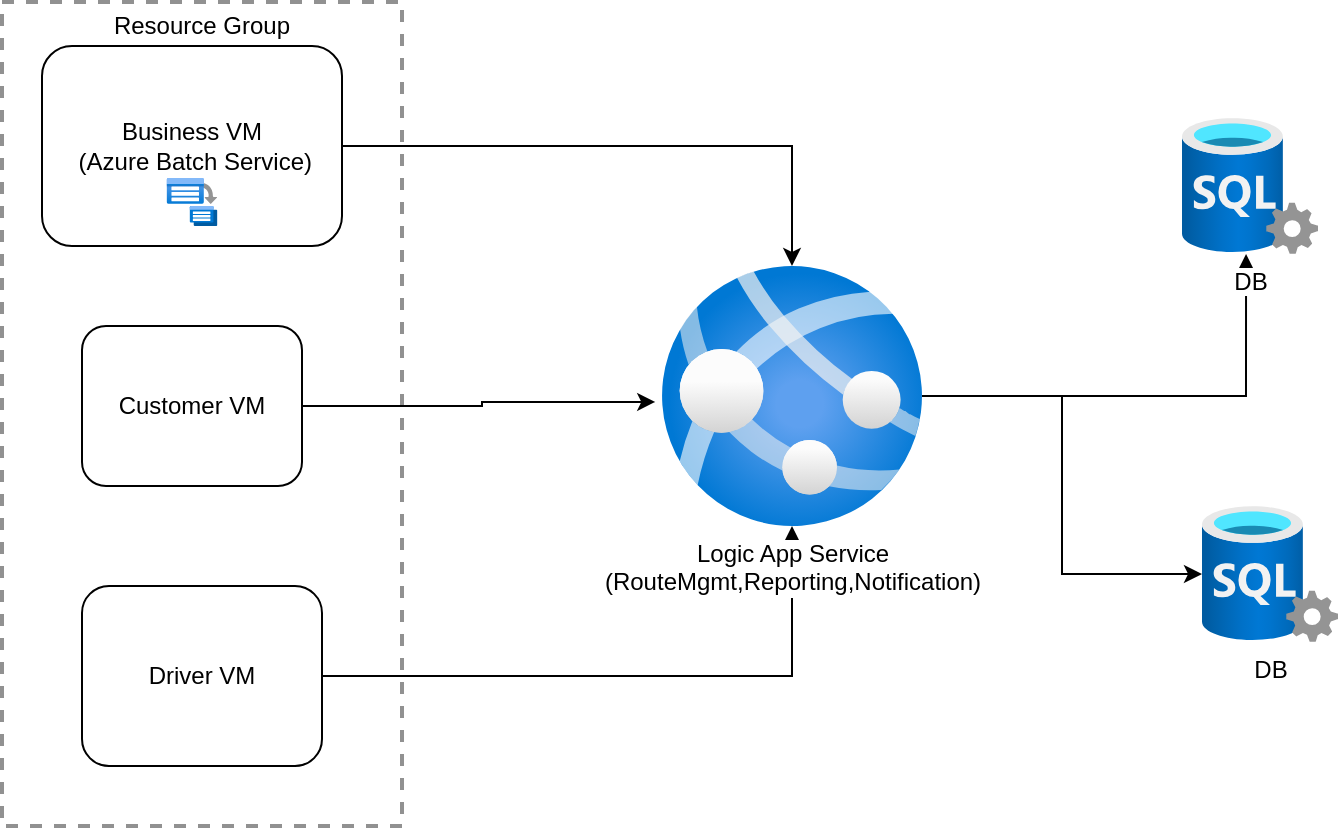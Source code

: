 <mxfile version="19.0.1" type="github" pages="3">
  <diagram name="Initial Development" id="D37Hs_Ze2cyZ_RgFaMAk">
    <mxGraphModel dx="1422" dy="794" grid="1" gridSize="10" guides="1" tooltips="1" connect="1" arrows="1" fold="1" page="1" pageScale="1" pageWidth="850" pageHeight="1100" math="0" shadow="0">
      <root>
        <mxCell id="0" />
        <mxCell id="1" parent="0" />
        <mxCell id="7S6Ju4j3Hpz17WK70oM8-1" value="Resource Group" style="fontStyle=0;verticalAlign=top;align=center;spacingTop=-2;fillColor=none;rounded=0;whiteSpace=wrap;html=1;strokeColor=#919191;strokeWidth=2;dashed=1;container=1;collapsible=0;expand=0;recursiveResize=0;" parent="1" vertex="1">
          <mxGeometry x="100" y="140" width="200" height="412" as="geometry" />
        </mxCell>
        <mxCell id="7S6Ju4j3Hpz17WK70oM8-2" style="edgeStyle=orthogonalEdgeStyle;rounded=0;orthogonalLoop=1;jettySize=auto;html=1;" parent="1" source="7S6Ju4j3Hpz17WK70oM8-3" target="7S6Ju4j3Hpz17WK70oM8-10" edge="1">
          <mxGeometry relative="1" as="geometry" />
        </mxCell>
        <object label="Business VM&lt;br&gt;&amp;nbsp;(Azure Batch Service)" id="7S6Ju4j3Hpz17WK70oM8-3">
          <mxCell style="rounded=1;whiteSpace=wrap;html=1;" parent="1" vertex="1">
            <mxGeometry x="120" y="162" width="150" height="100" as="geometry" />
          </mxCell>
        </object>
        <mxCell id="7S6Ju4j3Hpz17WK70oM8-4" style="edgeStyle=orthogonalEdgeStyle;rounded=0;orthogonalLoop=1;jettySize=auto;html=1;entryX=-0.026;entryY=0.523;entryDx=0;entryDy=0;entryPerimeter=0;" parent="1" source="7S6Ju4j3Hpz17WK70oM8-5" target="7S6Ju4j3Hpz17WK70oM8-10" edge="1">
          <mxGeometry relative="1" as="geometry" />
        </mxCell>
        <mxCell id="7S6Ju4j3Hpz17WK70oM8-5" value="Customer VM" style="rounded=1;whiteSpace=wrap;html=1;" parent="1" vertex="1">
          <mxGeometry x="140" y="302" width="110" height="80" as="geometry" />
        </mxCell>
        <mxCell id="7S6Ju4j3Hpz17WK70oM8-6" style="edgeStyle=orthogonalEdgeStyle;rounded=0;orthogonalLoop=1;jettySize=auto;html=1;" parent="1" source="7S6Ju4j3Hpz17WK70oM8-7" target="7S6Ju4j3Hpz17WK70oM8-10" edge="1">
          <mxGeometry relative="1" as="geometry" />
        </mxCell>
        <mxCell id="7S6Ju4j3Hpz17WK70oM8-7" value="Driver VM" style="rounded=1;whiteSpace=wrap;html=1;" parent="1" vertex="1">
          <mxGeometry x="140" y="432" width="120" height="90" as="geometry" />
        </mxCell>
        <mxCell id="7S6Ju4j3Hpz17WK70oM8-8" style="edgeStyle=orthogonalEdgeStyle;rounded=0;orthogonalLoop=1;jettySize=auto;html=1;entryX=0.471;entryY=1;entryDx=0;entryDy=0;entryPerimeter=0;" parent="1" source="7S6Ju4j3Hpz17WK70oM8-10" target="7S6Ju4j3Hpz17WK70oM8-11" edge="1">
          <mxGeometry relative="1" as="geometry" />
        </mxCell>
        <mxCell id="7S6Ju4j3Hpz17WK70oM8-9" style="edgeStyle=orthogonalEdgeStyle;rounded=0;orthogonalLoop=1;jettySize=auto;html=1;" parent="1" source="7S6Ju4j3Hpz17WK70oM8-10" target="7S6Ju4j3Hpz17WK70oM8-12" edge="1">
          <mxGeometry relative="1" as="geometry" />
        </mxCell>
        <mxCell id="7S6Ju4j3Hpz17WK70oM8-10" value="Logic App Service&lt;br&gt;(RouteMgmt,Reporting,Notification)" style="aspect=fixed;html=1;points=[];align=center;image;fontSize=12;image=img/lib/azure2/app_services/App_Services.svg;" parent="1" vertex="1">
          <mxGeometry x="430" y="272" width="130" height="130" as="geometry" />
        </mxCell>
        <mxCell id="7S6Ju4j3Hpz17WK70oM8-11" value="DB" style="aspect=fixed;html=1;points=[];align=center;image;fontSize=12;image=img/lib/azure2/databases/SQL_Server.svg;" parent="1" vertex="1">
          <mxGeometry x="690" y="198" width="68" height="68" as="geometry" />
        </mxCell>
        <mxCell id="7S6Ju4j3Hpz17WK70oM8-12" value="DB" style="aspect=fixed;html=1;points=[];align=center;image;fontSize=12;image=img/lib/azure2/databases/SQL_Server.svg;" parent="1" vertex="1">
          <mxGeometry x="700" y="392" width="68" height="68" as="geometry" />
        </mxCell>
        <mxCell id="7S6Ju4j3Hpz17WK70oM8-13" value="" style="aspect=fixed;html=1;points=[];align=center;image;fontSize=12;image=img/lib/azure2/containers/Batch_Accounts.svg;" parent="1" vertex="1">
          <mxGeometry x="182.25" y="228" width="25.5" height="24" as="geometry" />
        </mxCell>
      </root>
    </mxGraphModel>
  </diagram>
  <diagram id="u9Vb9b8XjujlyUJudIE3" name="Mid-Development">
    <mxGraphModel dx="2272" dy="794" grid="1" gridSize="10" guides="1" tooltips="1" connect="1" arrows="1" fold="1" page="1" pageScale="1" pageWidth="850" pageHeight="1100" math="0" shadow="0">
      <root>
        <mxCell id="0" />
        <mxCell id="1" parent="0" />
        <mxCell id="TXKR7vPZo5F5XqQGkxgz-2" value="Root Tenant" style="aspect=fixed;html=1;points=[];align=center;image;fontSize=12;image=img/lib/azure2/general/Management_Groups.svg;" parent="1" vertex="1">
          <mxGeometry x="390" y="50" width="51.25" height="49.7" as="geometry" />
        </mxCell>
        <mxCell id="TXKR7vPZo5F5XqQGkxgz-3" style="edgeStyle=orthogonalEdgeStyle;rounded=0;orthogonalLoop=1;jettySize=auto;html=1;entryX=0.5;entryY=0.2;entryDx=0;entryDy=0;entryPerimeter=0;" parent="1" source="TXKR7vPZo5F5XqQGkxgz-2" target="TXKR7vPZo5F5XqQGkxgz-4" edge="1">
          <mxGeometry relative="1" as="geometry">
            <Array as="points">
              <mxPoint x="416" y="140" />
              <mxPoint x="515" y="140" />
            </Array>
          </mxGeometry>
        </mxCell>
        <mxCell id="DWNE9YXdC9jtA24X5DgW-3" style="edgeStyle=orthogonalEdgeStyle;rounded=0;orthogonalLoop=1;jettySize=auto;html=1;" parent="1" source="TXKR7vPZo5F5XqQGkxgz-4" target="7a4r-vHNNnVB4Asi6niu-24" edge="1">
          <mxGeometry relative="1" as="geometry" />
        </mxCell>
        <mxCell id="DWNE9YXdC9jtA24X5DgW-4" style="edgeStyle=orthogonalEdgeStyle;rounded=0;orthogonalLoop=1;jettySize=auto;html=1;" parent="1" source="TXKR7vPZo5F5XqQGkxgz-4" target="7a4r-vHNNnVB4Asi6niu-21" edge="1">
          <mxGeometry relative="1" as="geometry" />
        </mxCell>
        <mxCell id="TXKR7vPZo5F5XqQGkxgz-4" value="Customer/Vendor &lt;br&gt;Subscription" style="verticalLabelPosition=bottom;html=1;verticalAlign=top;align=center;strokeColor=none;fillColor=#00BEF2;shape=mxgraph.azure.azure_subscription;" parent="1" vertex="1">
          <mxGeometry x="490" y="180" width="50" height="40" as="geometry" />
        </mxCell>
        <mxCell id="DWNE9YXdC9jtA24X5DgW-2" style="edgeStyle=orthogonalEdgeStyle;rounded=0;orthogonalLoop=1;jettySize=auto;html=1;" parent="1" source="TXKR7vPZo5F5XqQGkxgz-5" target="7a4r-vHNNnVB4Asi6niu-17" edge="1">
          <mxGeometry relative="1" as="geometry">
            <Array as="points">
              <mxPoint x="340" y="200" />
            </Array>
          </mxGeometry>
        </mxCell>
        <mxCell id="TXKR7vPZo5F5XqQGkxgz-5" value="Business &lt;br&gt;Subscription" style="verticalLabelPosition=bottom;html=1;verticalAlign=top;align=center;strokeColor=none;fillColor=#00BEF2;shape=mxgraph.azure.azure_subscription;" parent="1" vertex="1">
          <mxGeometry x="260" y="180" width="50" height="40" as="geometry" />
        </mxCell>
        <mxCell id="TXKR7vPZo5F5XqQGkxgz-6" style="edgeStyle=orthogonalEdgeStyle;rounded=0;orthogonalLoop=1;jettySize=auto;html=1;entryX=0.5;entryY=0.2;entryDx=0;entryDy=0;entryPerimeter=0;" parent="1" edge="1">
          <mxGeometry relative="1" as="geometry">
            <mxPoint x="420" y="140" as="sourcePoint" />
            <mxPoint x="289.3" y="188" as="targetPoint" />
            <Array as="points">
              <mxPoint x="289" y="140" />
            </Array>
          </mxGeometry>
        </mxCell>
        <mxCell id="xgcTos-t8LmLqqp6ORnf-1" style="edgeStyle=orthogonalEdgeStyle;rounded=0;orthogonalLoop=1;jettySize=auto;html=1;" parent="1" source="7a4r-vHNNnVB4Asi6niu-3" target="TXKR7vPZo5F5XqQGkxgz-2" edge="1">
          <mxGeometry relative="1" as="geometry">
            <Array as="points">
              <mxPoint x="-10" y="100" />
            </Array>
          </mxGeometry>
        </mxCell>
        <mxCell id="7a4r-vHNNnVB4Asi6niu-3" value="" style="rounded=0;whiteSpace=wrap;html=1;" parent="1" vertex="1">
          <mxGeometry x="-170" y="210" width="360" height="200" as="geometry" />
        </mxCell>
        <mxCell id="7a4r-vHNNnVB4Asi6niu-15" value="" style="edgeStyle=orthogonalEdgeStyle;rounded=0;orthogonalLoop=1;jettySize=auto;html=1;" parent="1" source="7a4r-vHNNnVB4Asi6niu-1" target="7a4r-vHNNnVB4Asi6niu-2" edge="1">
          <mxGeometry relative="1" as="geometry" />
        </mxCell>
        <mxCell id="7a4r-vHNNnVB4Asi6niu-1" value="Azure Policy" style="aspect=fixed;html=1;points=[];align=center;image;fontSize=12;image=img/lib/azure2/management_governance/Policy.svg;" parent="1" vertex="1">
          <mxGeometry x="120" y="225" width="37.5" height="40" as="geometry" />
        </mxCell>
        <mxCell id="7a4r-vHNNnVB4Asi6niu-11" value="" style="edgeStyle=orthogonalEdgeStyle;rounded=0;orthogonalLoop=1;jettySize=auto;html=1;" parent="1" source="7a4r-vHNNnVB4Asi6niu-2" target="7a4r-vHNNnVB4Asi6niu-5" edge="1">
          <mxGeometry relative="1" as="geometry" />
        </mxCell>
        <mxCell id="7a4r-vHNNnVB4Asi6niu-13" style="edgeStyle=orthogonalEdgeStyle;rounded=0;orthogonalLoop=1;jettySize=auto;html=1;" parent="1" source="7a4r-vHNNnVB4Asi6niu-2" target="7a4r-vHNNnVB4Asi6niu-7" edge="1">
          <mxGeometry relative="1" as="geometry" />
        </mxCell>
        <mxCell id="7a4r-vHNNnVB4Asi6niu-14" style="edgeStyle=orthogonalEdgeStyle;rounded=0;orthogonalLoop=1;jettySize=auto;html=1;" parent="1" source="7a4r-vHNNnVB4Asi6niu-2" target="7a4r-vHNNnVB4Asi6niu-6" edge="1">
          <mxGeometry relative="1" as="geometry" />
        </mxCell>
        <mxCell id="7a4r-vHNNnVB4Asi6niu-2" value="Identify Management" style="sketch=0;aspect=fixed;html=1;points=[];align=center;image;fontSize=12;image=img/lib/mscae/Azure_AD_B2C.svg;" parent="1" vertex="1">
          <mxGeometry x="-45" y="220" width="54.35" height="50" as="geometry" />
        </mxCell>
        <mxCell id="7a4r-vHNNnVB4Asi6niu-5" value="Business User" style="aspect=fixed;html=1;points=[];align=center;image;fontSize=12;image=img/lib/azure2/identity/Users.svg;" parent="1" vertex="1">
          <mxGeometry x="-37" y="310" width="36.58" height="40" as="geometry" />
        </mxCell>
        <mxCell id="7a4r-vHNNnVB4Asi6niu-6" value="Vendor/Driver&amp;nbsp;&lt;br&gt;User" style="aspect=fixed;html=1;points=[];align=center;image;fontSize=12;image=img/lib/azure2/identity/Users.svg;" parent="1" vertex="1">
          <mxGeometry x="-140" y="310" width="36.58" height="40" as="geometry" />
        </mxCell>
        <mxCell id="7a4r-vHNNnVB4Asi6niu-7" value="Customer&lt;br&gt;User" style="aspect=fixed;html=1;points=[];align=center;image;fontSize=12;image=img/lib/azure2/identity/Users.svg;" parent="1" vertex="1">
          <mxGeometry x="70.0" y="310" width="36.58" height="40" as="geometry" />
        </mxCell>
        <mxCell id="7a4r-vHNNnVB4Asi6niu-19" value="" style="group" parent="1" vertex="1" connectable="0">
          <mxGeometry x="241.25" y="440" width="200" height="200" as="geometry" />
        </mxCell>
        <mxCell id="7a4r-vHNNnVB4Asi6niu-17" value="" style="whiteSpace=wrap;html=1;aspect=fixed;" parent="7a4r-vHNNnVB4Asi6niu-19" vertex="1">
          <mxGeometry width="200" height="200" as="geometry" />
        </mxCell>
        <mxCell id="7a4r-vHNNnVB4Asi6niu-16" value="Business RG" style="aspect=fixed;html=1;points=[];align=center;image;fontSize=12;image=img/lib/azure2/general/Resource_Groups.svg;" parent="7a4r-vHNNnVB4Asi6niu-19" vertex="1">
          <mxGeometry x="16.58" y="10" width="42.5" height="40" as="geometry" />
        </mxCell>
        <mxCell id="xgcTos-t8LmLqqp6ORnf-2" value="Business Facing &lt;br&gt;Application" style="aspect=fixed;html=1;points=[];align=center;image;fontSize=12;image=img/lib/azure2/identity/Enterprise_Applications.svg;" parent="7a4r-vHNNnVB4Asi6niu-19" vertex="1">
          <mxGeometry x="108.75" y="20" width="50" height="50" as="geometry" />
        </mxCell>
        <mxCell id="xgcTos-t8LmLqqp6ORnf-5" value="Shared Services" style="aspect=fixed;html=1;points=[];align=center;image;fontSize=12;image=img/lib/azure2/compute/Shared_Image_Galleries.svg;" parent="7a4r-vHNNnVB4Asi6niu-19" vertex="1">
          <mxGeometry x="28.75" y="120" width="50" height="50" as="geometry" />
        </mxCell>
        <mxCell id="VdviG0JD30S9eSFdGgPJ-1" value="DB" style="aspect=fixed;html=1;points=[];align=center;image;fontSize=12;image=img/lib/azure2/databases/SQL_Server.svg;" parent="7a4r-vHNNnVB4Asi6niu-19" vertex="1">
          <mxGeometry x="128.75" y="122" width="48" height="48" as="geometry" />
        </mxCell>
        <mxCell id="7a4r-vHNNnVB4Asi6niu-20" value="" style="group" parent="1" vertex="1" connectable="0">
          <mxGeometry x="570" y="450" width="200" height="200" as="geometry" />
        </mxCell>
        <mxCell id="7a4r-vHNNnVB4Asi6niu-21" value="" style="whiteSpace=wrap;html=1;aspect=fixed;" parent="7a4r-vHNNnVB4Asi6niu-20" vertex="1">
          <mxGeometry width="200" height="200" as="geometry" />
        </mxCell>
        <mxCell id="7a4r-vHNNnVB4Asi6niu-22" value="Customer RG" style="aspect=fixed;html=1;points=[];align=center;image;fontSize=12;image=img/lib/azure2/general/Resource_Groups.svg;" parent="7a4r-vHNNnVB4Asi6niu-20" vertex="1">
          <mxGeometry x="16.58" y="10" width="42.5" height="40" as="geometry" />
        </mxCell>
        <mxCell id="xgcTos-t8LmLqqp6ORnf-3" value="Customer Facing &lt;br&gt;Application" style="aspect=fixed;html=1;points=[];align=center;image;fontSize=12;image=img/lib/azure2/identity/Enterprise_Applications.svg;" parent="7a4r-vHNNnVB4Asi6niu-20" vertex="1">
          <mxGeometry x="120" y="10" width="50" height="50" as="geometry" />
        </mxCell>
        <mxCell id="xgcTos-t8LmLqqp6ORnf-6" value="Shared Services" style="aspect=fixed;html=1;points=[];align=center;image;fontSize=12;image=img/lib/azure2/compute/Shared_Image_Galleries.svg;" parent="7a4r-vHNNnVB4Asi6niu-20" vertex="1">
          <mxGeometry x="30.0" y="120" width="50" height="50" as="geometry" />
        </mxCell>
        <mxCell id="VdviG0JD30S9eSFdGgPJ-2" value="DB" style="aspect=fixed;html=1;points=[];align=center;image;fontSize=12;image=img/lib/azure2/databases/SQL_Server.svg;" parent="7a4r-vHNNnVB4Asi6niu-20" vertex="1">
          <mxGeometry x="140" y="120" width="48" height="48" as="geometry" />
        </mxCell>
        <mxCell id="7a4r-vHNNnVB4Asi6niu-23" value="" style="group" parent="1" vertex="1" connectable="0">
          <mxGeometry x="870" y="440" width="200" height="200" as="geometry" />
        </mxCell>
        <mxCell id="7a4r-vHNNnVB4Asi6niu-24" value="" style="whiteSpace=wrap;html=1;aspect=fixed;" parent="7a4r-vHNNnVB4Asi6niu-23" vertex="1">
          <mxGeometry width="200" height="200" as="geometry" />
        </mxCell>
        <mxCell id="7a4r-vHNNnVB4Asi6niu-25" value="Vendor RG" style="aspect=fixed;html=1;points=[];align=center;image;fontSize=12;image=img/lib/azure2/general/Resource_Groups.svg;" parent="7a4r-vHNNnVB4Asi6niu-23" vertex="1">
          <mxGeometry x="16.58" y="10" width="42.5" height="40" as="geometry" />
        </mxCell>
        <mxCell id="xgcTos-t8LmLqqp6ORnf-4" value="Vendor Facing &lt;br&gt;Application" style="aspect=fixed;html=1;points=[];align=center;image;fontSize=12;image=img/lib/azure2/identity/Enterprise_Applications.svg;" parent="7a4r-vHNNnVB4Asi6niu-23" vertex="1">
          <mxGeometry x="120" y="20" width="50" height="50" as="geometry" />
        </mxCell>
        <mxCell id="xgcTos-t8LmLqqp6ORnf-7" value="Shared Services" style="aspect=fixed;html=1;points=[];align=center;image;fontSize=12;image=img/lib/azure2/compute/Shared_Image_Galleries.svg;" parent="7a4r-vHNNnVB4Asi6niu-23" vertex="1">
          <mxGeometry x="30" y="120" width="50" height="50" as="geometry" />
        </mxCell>
        <mxCell id="DWNE9YXdC9jtA24X5DgW-1" value="Logic App Service&lt;br&gt;(RouteMgmt,Reporting, Payment,Notification,Help center)" style="aspect=fixed;html=1;points=[];align=center;image;fontSize=12;image=img/lib/azure2/app_services/App_Services.svg;" parent="1" vertex="1">
          <mxGeometry x="610" y="770" width="100" height="100" as="geometry" />
        </mxCell>
        <mxCell id="4FPZyaYy-YnIm4ATGfDt-1" value="&lt;br&gt;&lt;span style=&quot;color: rgb(0, 0, 0); font-family: Helvetica; font-size: 12px; font-style: normal; font-variant-ligatures: normal; font-variant-caps: normal; font-weight: 400; letter-spacing: normal; orphans: 2; text-align: center; text-indent: 0px; text-transform: none; widows: 2; word-spacing: 0px; -webkit-text-stroke-width: 0px; background-color: rgb(248, 249, 250); text-decoration-thickness: initial; text-decoration-style: initial; text-decoration-color: initial; float: none; display: inline !important;&quot;&gt;Route Management&lt;br&gt;Service&lt;/span&gt;" style="aspect=fixed;html=1;points=[];align=center;image;fontSize=12;image=img/lib/azure2/containers/Batch_Accounts.svg;" parent="1" vertex="1">
          <mxGeometry x="295" y="817.82" width="55.44" height="52.18" as="geometry" />
        </mxCell>
        <mxCell id="4FPZyaYy-YnIm4ATGfDt-2" value="Payment &lt;br&gt;Service" style="aspect=fixed;html=1;points=[];align=center;image;fontSize=12;image=img/lib/azure2/containers/Batch_Accounts.svg;" parent="1" vertex="1">
          <mxGeometry x="290" y="689.41" width="65.44" height="61.59" as="geometry" />
        </mxCell>
        <mxCell id="0D_7sfuoJoAviDhhYXac-1" value="ASG" style="aspect=fixed;html=1;points=[];align=center;image;fontSize=12;image=img/lib/azure2/security/Application_Security_Groups.svg;" parent="1" vertex="1">
          <mxGeometry x="50" y="580" width="74.11" height="90" as="geometry" />
        </mxCell>
      </root>
    </mxGraphModel>
  </diagram>
  <diagram name="Final" id="HeS6h5hv2CNSeYr3Uo61">
    <mxGraphModel dx="3972" dy="794" grid="1" gridSize="10" guides="1" tooltips="1" connect="1" arrows="1" fold="1" page="1" pageScale="1" pageWidth="850" pageHeight="1100" math="0" shadow="0">
      <root>
        <mxCell id="0" />
        <mxCell id="1" parent="0" />
        <mxCell id="RiUtLkZ2csfmCqwlAxrP-46" value="" style="rounded=0;whiteSpace=wrap;html=1;" parent="1" vertex="1">
          <mxGeometry x="-840" y="20" width="2000" height="1740" as="geometry" />
        </mxCell>
        <mxCell id="RiUtLkZ2csfmCqwlAxrP-39" value="Az" style="rounded=0;whiteSpace=wrap;html=1;" parent="1" vertex="1">
          <mxGeometry x="237.5" y="370" width="875" height="300" as="geometry" />
        </mxCell>
        <mxCell id="TXKR7vPZo5F5XqQGkxgz-2" value="Root Tenant" style="aspect=fixed;html=1;points=[];align=center;image;fontSize=12;image=img/lib/azure2/general/Management_Groups.svg;" parent="1" vertex="1">
          <mxGeometry x="390" y="50" width="51.25" height="49.7" as="geometry" />
        </mxCell>
        <mxCell id="TXKR7vPZo5F5XqQGkxgz-3" style="edgeStyle=orthogonalEdgeStyle;rounded=0;orthogonalLoop=1;jettySize=auto;html=1;entryX=0.5;entryY=0.2;entryDx=0;entryDy=0;entryPerimeter=0;" parent="1" source="TXKR7vPZo5F5XqQGkxgz-2" target="TXKR7vPZo5F5XqQGkxgz-4" edge="1">
          <mxGeometry relative="1" as="geometry">
            <Array as="points">
              <mxPoint x="416" y="140" />
              <mxPoint x="515" y="140" />
            </Array>
          </mxGeometry>
        </mxCell>
        <mxCell id="DWNE9YXdC9jtA24X5DgW-3" style="edgeStyle=orthogonalEdgeStyle;rounded=0;orthogonalLoop=1;jettySize=auto;html=1;" parent="1" source="TXKR7vPZo5F5XqQGkxgz-4" target="7a4r-vHNNnVB4Asi6niu-24" edge="1">
          <mxGeometry relative="1" as="geometry" />
        </mxCell>
        <mxCell id="DWNE9YXdC9jtA24X5DgW-4" style="edgeStyle=orthogonalEdgeStyle;rounded=0;orthogonalLoop=1;jettySize=auto;html=1;" parent="1" source="TXKR7vPZo5F5XqQGkxgz-4" target="7a4r-vHNNnVB4Asi6niu-21" edge="1">
          <mxGeometry relative="1" as="geometry" />
        </mxCell>
        <mxCell id="TXKR7vPZo5F5XqQGkxgz-4" value="Customer/Vendor &lt;br&gt;Subscription" style="verticalLabelPosition=bottom;html=1;verticalAlign=top;align=center;strokeColor=none;fillColor=#00BEF2;shape=mxgraph.azure.azure_subscription;" parent="1" vertex="1">
          <mxGeometry x="490" y="180" width="50" height="40" as="geometry" />
        </mxCell>
        <mxCell id="DWNE9YXdC9jtA24X5DgW-2" style="edgeStyle=orthogonalEdgeStyle;rounded=0;orthogonalLoop=1;jettySize=auto;html=1;" parent="1" source="TXKR7vPZo5F5XqQGkxgz-5" target="7a4r-vHNNnVB4Asi6niu-17" edge="1">
          <mxGeometry relative="1" as="geometry">
            <Array as="points">
              <mxPoint x="340" y="200" />
            </Array>
          </mxGeometry>
        </mxCell>
        <mxCell id="TXKR7vPZo5F5XqQGkxgz-5" value="Business &lt;br&gt;Subscription" style="verticalLabelPosition=bottom;html=1;verticalAlign=top;align=center;strokeColor=none;fillColor=#00BEF2;shape=mxgraph.azure.azure_subscription;" parent="1" vertex="1">
          <mxGeometry x="260" y="180" width="50" height="40" as="geometry" />
        </mxCell>
        <mxCell id="TXKR7vPZo5F5XqQGkxgz-6" style="edgeStyle=orthogonalEdgeStyle;rounded=0;orthogonalLoop=1;jettySize=auto;html=1;entryX=0.5;entryY=0.2;entryDx=0;entryDy=0;entryPerimeter=0;" parent="1" edge="1">
          <mxGeometry relative="1" as="geometry">
            <mxPoint x="420" y="140" as="sourcePoint" />
            <mxPoint x="289.3" y="188" as="targetPoint" />
            <Array as="points">
              <mxPoint x="289" y="140" />
            </Array>
          </mxGeometry>
        </mxCell>
        <mxCell id="xgcTos-t8LmLqqp6ORnf-1" style="edgeStyle=orthogonalEdgeStyle;rounded=0;orthogonalLoop=1;jettySize=auto;html=1;" parent="1" source="7a4r-vHNNnVB4Asi6niu-3" target="TXKR7vPZo5F5XqQGkxgz-2" edge="1">
          <mxGeometry relative="1" as="geometry">
            <Array as="points">
              <mxPoint x="-10" y="100" />
            </Array>
          </mxGeometry>
        </mxCell>
        <mxCell id="7a4r-vHNNnVB4Asi6niu-3" value="" style="rounded=0;whiteSpace=wrap;html=1;" parent="1" vertex="1">
          <mxGeometry x="-170" y="210" width="360" height="200" as="geometry" />
        </mxCell>
        <mxCell id="7a4r-vHNNnVB4Asi6niu-15" value="" style="edgeStyle=orthogonalEdgeStyle;rounded=0;orthogonalLoop=1;jettySize=auto;html=1;" parent="1" source="7a4r-vHNNnVB4Asi6niu-1" target="7a4r-vHNNnVB4Asi6niu-2" edge="1">
          <mxGeometry relative="1" as="geometry" />
        </mxCell>
        <mxCell id="7a4r-vHNNnVB4Asi6niu-1" value="Azure Policy" style="aspect=fixed;html=1;points=[];align=center;image;fontSize=12;image=img/lib/azure2/management_governance/Policy.svg;" parent="1" vertex="1">
          <mxGeometry x="120" y="225" width="37.5" height="40" as="geometry" />
        </mxCell>
        <mxCell id="7a4r-vHNNnVB4Asi6niu-11" value="" style="edgeStyle=orthogonalEdgeStyle;rounded=0;orthogonalLoop=1;jettySize=auto;html=1;" parent="1" source="7a4r-vHNNnVB4Asi6niu-2" target="7a4r-vHNNnVB4Asi6niu-5" edge="1">
          <mxGeometry relative="1" as="geometry" />
        </mxCell>
        <mxCell id="7a4r-vHNNnVB4Asi6niu-13" style="edgeStyle=orthogonalEdgeStyle;rounded=0;orthogonalLoop=1;jettySize=auto;html=1;" parent="1" source="7a4r-vHNNnVB4Asi6niu-2" target="7a4r-vHNNnVB4Asi6niu-7" edge="1">
          <mxGeometry relative="1" as="geometry" />
        </mxCell>
        <mxCell id="7a4r-vHNNnVB4Asi6niu-14" style="edgeStyle=orthogonalEdgeStyle;rounded=0;orthogonalLoop=1;jettySize=auto;html=1;" parent="1" source="7a4r-vHNNnVB4Asi6niu-2" target="7a4r-vHNNnVB4Asi6niu-6" edge="1">
          <mxGeometry relative="1" as="geometry" />
        </mxCell>
        <mxCell id="7a4r-vHNNnVB4Asi6niu-2" value="Identify Management" style="sketch=0;aspect=fixed;html=1;points=[];align=center;image;fontSize=12;image=img/lib/mscae/Azure_AD_B2C.svg;" parent="1" vertex="1">
          <mxGeometry x="-45" y="220" width="54.35" height="50" as="geometry" />
        </mxCell>
        <mxCell id="7a4r-vHNNnVB4Asi6niu-5" value="Business User" style="aspect=fixed;html=1;points=[];align=center;image;fontSize=12;image=img/lib/azure2/identity/Users.svg;" parent="1" vertex="1">
          <mxGeometry x="-37" y="310" width="36.58" height="40" as="geometry" />
        </mxCell>
        <mxCell id="7a4r-vHNNnVB4Asi6niu-6" value="Vendor/Driver&amp;nbsp;&lt;br&gt;User" style="aspect=fixed;html=1;points=[];align=center;image;fontSize=12;image=img/lib/azure2/identity/Users.svg;" parent="1" vertex="1">
          <mxGeometry x="-140" y="310" width="36.58" height="40" as="geometry" />
        </mxCell>
        <mxCell id="7a4r-vHNNnVB4Asi6niu-7" value="Customer&lt;br&gt;User" style="aspect=fixed;html=1;points=[];align=center;image;fontSize=12;image=img/lib/azure2/identity/Users.svg;" parent="1" vertex="1">
          <mxGeometry x="70.0" y="310" width="36.58" height="40" as="geometry" />
        </mxCell>
        <mxCell id="7a4r-vHNNnVB4Asi6niu-19" value="" style="group" parent="1" vertex="1" connectable="0">
          <mxGeometry x="261.25" y="439" width="218.75" height="220" as="geometry" />
        </mxCell>
        <mxCell id="7a4r-vHNNnVB4Asi6niu-17" value="" style="whiteSpace=wrap;html=1;aspect=fixed;" parent="7a4r-vHNNnVB4Asi6niu-19" vertex="1">
          <mxGeometry width="218.75" height="218.75" as="geometry" />
        </mxCell>
        <mxCell id="7a4r-vHNNnVB4Asi6niu-16" value="Business RG" style="aspect=fixed;html=1;points=[];align=center;image;fontSize=12;image=img/lib/azure2/general/Resource_Groups.svg;" parent="7a4r-vHNNnVB4Asi6niu-19" vertex="1">
          <mxGeometry x="18.134" y="11" width="46.484" height="43.75" as="geometry" />
        </mxCell>
        <mxCell id="xgcTos-t8LmLqqp6ORnf-2" value="Business Facing &lt;br&gt;Application" style="aspect=fixed;html=1;points=[];align=center;image;fontSize=12;image=img/lib/azure2/identity/Enterprise_Applications.svg;" parent="7a4r-vHNNnVB4Asi6niu-19" vertex="1">
          <mxGeometry x="138.635" y="11" width="54.688" height="54.688" as="geometry" />
        </mxCell>
        <mxCell id="xgcTos-t8LmLqqp6ORnf-5" value="Shared Services" style="aspect=fixed;html=1;points=[];align=center;image;fontSize=12;image=img/lib/azure2/compute/Shared_Image_Galleries.svg;" parent="7a4r-vHNNnVB4Asi6niu-19" vertex="1">
          <mxGeometry x="31.445" y="132" width="54.688" height="54.688" as="geometry" />
        </mxCell>
        <mxCell id="VdviG0JD30S9eSFdGgPJ-1" value="Business &lt;br&gt;DB" style="aspect=fixed;html=1;points=[];align=center;image;fontSize=12;image=img/lib/azure2/databases/SQL_Server.svg;" parent="7a4r-vHNNnVB4Asi6niu-19" vertex="1">
          <mxGeometry x="140.82" y="122.2" width="52.5" height="52.5" as="geometry" />
        </mxCell>
        <mxCell id="7a4r-vHNNnVB4Asi6niu-20" value="" style="group" parent="1" vertex="1" connectable="0">
          <mxGeometry x="570" y="440" width="210" height="220" as="geometry" />
        </mxCell>
        <mxCell id="7a4r-vHNNnVB4Asi6niu-21" value="" style="whiteSpace=wrap;html=1;aspect=fixed;" parent="7a4r-vHNNnVB4Asi6niu-20" vertex="1">
          <mxGeometry width="210" height="210" as="geometry" />
        </mxCell>
        <mxCell id="7a4r-vHNNnVB4Asi6niu-22" value="Customer RG" style="aspect=fixed;html=1;points=[];align=center;image;fontSize=12;image=img/lib/azure2/general/Resource_Groups.svg;" parent="7a4r-vHNNnVB4Asi6niu-20" vertex="1">
          <mxGeometry x="17.409" y="11" width="44.625" height="42" as="geometry" />
        </mxCell>
        <mxCell id="xgcTos-t8LmLqqp6ORnf-3" value="Customer Facing &lt;br&gt;Application" style="aspect=fixed;html=1;points=[];align=center;image;fontSize=12;image=img/lib/azure2/identity/Enterprise_Applications.svg;" parent="7a4r-vHNNnVB4Asi6niu-20" vertex="1">
          <mxGeometry x="126" y="11" width="52.5" height="52.5" as="geometry" />
        </mxCell>
        <mxCell id="xgcTos-t8LmLqqp6ORnf-6" value="Shared Services" style="aspect=fixed;html=1;points=[];align=center;image;fontSize=12;image=img/lib/azure2/compute/Shared_Image_Galleries.svg;" parent="7a4r-vHNNnVB4Asi6niu-20" vertex="1">
          <mxGeometry x="28.0" y="116" width="52.5" height="52.5" as="geometry" />
        </mxCell>
        <mxCell id="RiUtLkZ2csfmCqwlAxrP-21" value="Customer &lt;br&gt;DB" style="aspect=fixed;html=1;points=[];align=center;image;fontSize=12;image=img/lib/azure2/databases/SQL_Server.svg;" parent="7a4r-vHNNnVB4Asi6niu-20" vertex="1">
          <mxGeometry x="136.5" y="110.0" width="63" height="63" as="geometry" />
        </mxCell>
        <mxCell id="7a4r-vHNNnVB4Asi6niu-23" value="" style="group" parent="1" vertex="1" connectable="0">
          <mxGeometry x="852" y="435" width="210" height="210" as="geometry" />
        </mxCell>
        <mxCell id="7a4r-vHNNnVB4Asi6niu-24" value="" style="whiteSpace=wrap;html=1;aspect=fixed;" parent="7a4r-vHNNnVB4Asi6niu-23" vertex="1">
          <mxGeometry width="210" height="210" as="geometry" />
        </mxCell>
        <mxCell id="7a4r-vHNNnVB4Asi6niu-25" value="Vendor RG" style="aspect=fixed;html=1;points=[];align=center;image;fontSize=12;image=img/lib/azure2/general/Resource_Groups.svg;" parent="7a4r-vHNNnVB4Asi6niu-23" vertex="1">
          <mxGeometry x="17.409" y="10.5" width="44.625" height="42" as="geometry" />
        </mxCell>
        <mxCell id="xgcTos-t8LmLqqp6ORnf-4" value="Vendor Facing &lt;br&gt;Application" style="aspect=fixed;html=1;points=[];align=center;image;fontSize=12;image=img/lib/azure2/identity/Enterprise_Applications.svg;" parent="7a4r-vHNNnVB4Asi6niu-23" vertex="1">
          <mxGeometry x="126" y="21" width="52.5" height="52.5" as="geometry" />
        </mxCell>
        <mxCell id="xgcTos-t8LmLqqp6ORnf-7" value="Shared Services" style="aspect=fixed;html=1;points=[];align=center;image;fontSize=12;image=img/lib/azure2/compute/Shared_Image_Galleries.svg;" parent="7a4r-vHNNnVB4Asi6niu-23" vertex="1">
          <mxGeometry x="31.5" y="126" width="52.5" height="52.5" as="geometry" />
        </mxCell>
        <mxCell id="xjuHjp0fAqPlfwQHUK81-34" value="Trips&amp;nbsp;&lt;br&gt;DB" style="aspect=fixed;html=1;points=[];align=center;image;fontSize=12;image=img/lib/azure2/databases/SQL_Server.svg;" parent="7a4r-vHNNnVB4Asi6niu-23" vertex="1">
          <mxGeometry x="130.5" y="119" width="53.55" height="53.55" as="geometry" />
        </mxCell>
        <mxCell id="xjuHjp0fAqPlfwQHUK81-1" value="" style="group" parent="1" vertex="1" connectable="0">
          <mxGeometry x="-2060" y="225" width="603.5" height="479" as="geometry" />
        </mxCell>
        <mxCell id="50JSOfR2KKfCqZH_cAGt-22" value="Hub Network" style="whiteSpace=wrap;html=1;aspect=fixed;gradientColor=#ffffff;dashed=1;verticalAlign=top;" parent="xjuHjp0fAqPlfwQHUK81-1" vertex="1">
          <mxGeometry x="210" y="75" width="205" height="205" as="geometry" />
        </mxCell>
        <mxCell id="xjuHjp0fAqPlfwQHUK81-4" value="Azure&amp;nbsp;&lt;br&gt;Traffic Manager" style="aspect=fixed;html=1;points=[];align=center;image;fontSize=12;image=img/lib/azure2/networking/Traffic_Manager_Profiles.svg;" parent="xjuHjp0fAqPlfwQHUK81-1" vertex="1">
          <mxGeometry x="347" y="128.25" width="56.5" height="56.5" as="geometry" />
        </mxCell>
        <mxCell id="xjuHjp0fAqPlfwQHUK81-5" value="Azure &lt;br&gt;Region A" style="aspect=fixed;html=1;points=[];align=center;image;fontSize=12;image=img/lib/azure2/containers/App_Services.svg;" parent="xjuHjp0fAqPlfwQHUK81-1" vertex="1">
          <mxGeometry x="503.5" width="64" height="64" as="geometry" />
        </mxCell>
        <mxCell id="xjuHjp0fAqPlfwQHUK81-6" style="edgeStyle=orthogonalEdgeStyle;rounded=0;orthogonalLoop=1;jettySize=auto;html=1;entryX=0.015;entryY=0.519;entryDx=0;entryDy=0;entryPerimeter=0;" parent="xjuHjp0fAqPlfwQHUK81-1" source="xjuHjp0fAqPlfwQHUK81-4" target="xjuHjp0fAqPlfwQHUK81-5" edge="1">
          <mxGeometry relative="1" as="geometry" />
        </mxCell>
        <mxCell id="xjuHjp0fAqPlfwQHUK81-7" value="Azure Failover&lt;br&gt;Region" style="aspect=fixed;html=1;points=[];align=center;image;fontSize=12;image=img/lib/azure2/containers/App_Services.svg;" parent="xjuHjp0fAqPlfwQHUK81-1" vertex="1">
          <mxGeometry x="504.5" y="165.5" width="64" height="64" as="geometry" />
        </mxCell>
        <mxCell id="xjuHjp0fAqPlfwQHUK81-8" style="edgeStyle=orthogonalEdgeStyle;rounded=0;orthogonalLoop=1;jettySize=auto;html=1;" parent="xjuHjp0fAqPlfwQHUK81-1" source="xjuHjp0fAqPlfwQHUK81-4" target="xjuHjp0fAqPlfwQHUK81-7" edge="1">
          <mxGeometry relative="1" as="geometry" />
        </mxCell>
        <mxCell id="xjuHjp0fAqPlfwQHUK81-9" value="" style="ellipse;whiteSpace=wrap;html=1;aspect=fixed;" parent="xjuHjp0fAqPlfwQHUK81-1" vertex="1">
          <mxGeometry x="467.5" y="309.5" width="136" height="136" as="geometry" />
        </mxCell>
        <mxCell id="xjuHjp0fAqPlfwQHUK81-10" value="Azure &lt;br&gt;Region C" style="aspect=fixed;html=1;points=[];align=center;image;fontSize=12;image=img/lib/azure2/containers/App_Services.svg;" parent="xjuHjp0fAqPlfwQHUK81-1" vertex="1">
          <mxGeometry x="503.5" y="335.5" width="64" height="64" as="geometry" />
        </mxCell>
        <mxCell id="xjuHjp0fAqPlfwQHUK81-11" style="edgeStyle=orthogonalEdgeStyle;rounded=0;orthogonalLoop=1;jettySize=auto;html=1;entryX=0;entryY=0.625;entryDx=0;entryDy=0;entryPerimeter=0;" parent="xjuHjp0fAqPlfwQHUK81-1" source="xjuHjp0fAqPlfwQHUK81-4" target="xjuHjp0fAqPlfwQHUK81-10" edge="1">
          <mxGeometry relative="1" as="geometry" />
        </mxCell>
        <mxCell id="50JSOfR2KKfCqZH_cAGt-25" value="" style="aspect=fixed;html=1;points=[];align=center;image;fontSize=12;image=img/lib/azure2/networking/Application_Gateways.svg;dashed=1;gradientColor=#ffffff;" parent="xjuHjp0fAqPlfwQHUK81-1" vertex="1">
          <mxGeometry x="233" y="413" width="64" height="64" as="geometry" />
        </mxCell>
        <mxCell id="50JSOfR2KKfCqZH_cAGt-29" style="edgeStyle=orthogonalEdgeStyle;rounded=0;orthogonalLoop=1;jettySize=auto;html=1;" parent="xjuHjp0fAqPlfwQHUK81-1" source="50JSOfR2KKfCqZH_cAGt-27" target="50JSOfR2KKfCqZH_cAGt-25" edge="1">
          <mxGeometry relative="1" as="geometry" />
        </mxCell>
        <mxCell id="50JSOfR2KKfCqZH_cAGt-27" value="VPN Gateway" style="aspect=fixed;html=1;points=[];align=center;image;fontSize=12;image=img/lib/azure2/networking/Virtual_Network_Gateways.svg;dashed=1;gradientColor=#ffffff;" parent="xjuHjp0fAqPlfwQHUK81-1" vertex="1">
          <mxGeometry x="30" y="410" width="52" height="69" as="geometry" />
        </mxCell>
        <mxCell id="xjuHjp0fAqPlfwQHUK81-40" value="Storage Account" style="aspect=fixed;html=1;points=[];align=center;image;fontSize=12;image=img/lib/azure2/storage/Storage_Accounts.svg;imageBackground=none;" parent="1" vertex="1">
          <mxGeometry x="1020" y="380" width="37.5" height="30" as="geometry" />
        </mxCell>
        <mxCell id="xjuHjp0fAqPlfwQHUK81-45" style="edgeStyle=orthogonalEdgeStyle;rounded=0;orthogonalLoop=1;jettySize=auto;html=1;entryX=0.5;entryY=0;entryDx=0;entryDy=0;entryPerimeter=0;" parent="1" source="xjuHjp0fAqPlfwQHUK81-42" target="xjuHjp0fAqPlfwQHUK81-18" edge="1">
          <mxGeometry relative="1" as="geometry" />
        </mxCell>
        <mxCell id="RiUtLkZ2csfmCqwlAxrP-44" style="edgeStyle=orthogonalEdgeStyle;rounded=0;orthogonalLoop=1;jettySize=auto;html=1;entryX=0.5;entryY=0;entryDx=0;entryDy=0;entryPerimeter=0;" parent="1" source="xjuHjp0fAqPlfwQHUK81-42" target="xjuHjp0fAqPlfwQHUK81-31" edge="1">
          <mxGeometry relative="1" as="geometry">
            <Array as="points">
              <mxPoint x="204" y="870" />
              <mxPoint x="10" y="870" />
            </Array>
          </mxGeometry>
        </mxCell>
        <mxCell id="RiUtLkZ2csfmCqwlAxrP-51" style="edgeStyle=orthogonalEdgeStyle;rounded=0;orthogonalLoop=1;jettySize=auto;html=1;entryX=1;entryY=0.75;entryDx=0;entryDy=0;entryPerimeter=0;" parent="1" source="xjuHjp0fAqPlfwQHUK81-42" target="xjuHjp0fAqPlfwQHUK81-18" edge="1">
          <mxGeometry relative="1" as="geometry">
            <Array as="points">
              <mxPoint x="-96" y="790" />
              <mxPoint x="-96" y="1087" />
            </Array>
          </mxGeometry>
        </mxCell>
        <mxCell id="xjuHjp0fAqPlfwQHUK81-42" value="Azure Event&lt;br&gt;Grid" style="aspect=fixed;html=1;points=[];align=center;image;fontSize=12;image=img/lib/azure2/integration/Event_Grid_Topics.svg;" parent="1" vertex="1">
          <mxGeometry x="170.5" y="790" width="67" height="60" as="geometry" />
        </mxCell>
        <mxCell id="RiUtLkZ2csfmCqwlAxrP-29" style="edgeStyle=orthogonalEdgeStyle;rounded=0;orthogonalLoop=1;jettySize=auto;html=1;entryX=-0.015;entryY=0.296;entryDx=0;entryDy=0;entryPerimeter=0;" parent="1" source="VdviG0JD30S9eSFdGgPJ-1" target="RiUtLkZ2csfmCqwlAxrP-22" edge="1">
          <mxGeometry relative="1" as="geometry">
            <Array as="points">
              <mxPoint x="370" y="578" />
              <mxPoint x="370" y="910" />
              <mxPoint x="335" y="910" />
              <mxPoint x="335" y="1084" />
            </Array>
          </mxGeometry>
        </mxCell>
        <mxCell id="RiUtLkZ2csfmCqwlAxrP-30" style="edgeStyle=orthogonalEdgeStyle;rounded=0;orthogonalLoop=1;jettySize=auto;html=1;entryX=0.391;entryY=-0.027;entryDx=0;entryDy=0;entryPerimeter=0;" parent="1" source="RiUtLkZ2csfmCqwlAxrP-21" target="RiUtLkZ2csfmCqwlAxrP-22" edge="1">
          <mxGeometry relative="1" as="geometry">
            <mxPoint x="380" y="1120" as="targetPoint" />
            <Array as="points">
              <mxPoint x="738" y="1030" />
              <mxPoint x="380" y="1030" />
            </Array>
          </mxGeometry>
        </mxCell>
        <mxCell id="RiUtLkZ2csfmCqwlAxrP-31" style="edgeStyle=orthogonalEdgeStyle;rounded=0;orthogonalLoop=1;jettySize=auto;html=1;entryX=0.761;entryY=-0.051;entryDx=0;entryDy=0;entryPerimeter=0;" parent="1" source="xjuHjp0fAqPlfwQHUK81-34" target="RiUtLkZ2csfmCqwlAxrP-22" edge="1">
          <mxGeometry relative="1" as="geometry">
            <Array as="points">
              <mxPoint x="1027" y="740" />
              <mxPoint x="403" y="740" />
            </Array>
          </mxGeometry>
        </mxCell>
        <mxCell id="RiUtLkZ2csfmCqwlAxrP-40" value="Azure AV Zone 1" style="text;html=1;strokeColor=none;fillColor=none;align=center;verticalAlign=middle;whiteSpace=wrap;rounded=0;" parent="1" vertex="1">
          <mxGeometry x="1040" y="330" width="60" height="30" as="geometry" />
        </mxCell>
        <mxCell id="RiUtLkZ2csfmCqwlAxrP-41" style="edgeStyle=orthogonalEdgeStyle;rounded=0;orthogonalLoop=1;jettySize=auto;html=1;entryX=0.471;entryY=0.009;entryDx=0;entryDy=0;entryPerimeter=0;" parent="1" source="7a4r-vHNNnVB4Asi6niu-17" target="xjuHjp0fAqPlfwQHUK81-42" edge="1">
          <mxGeometry relative="1" as="geometry" />
        </mxCell>
        <mxCell id="RiUtLkZ2csfmCqwlAxrP-42" style="edgeStyle=orthogonalEdgeStyle;rounded=0;orthogonalLoop=1;jettySize=auto;html=1;entryX=0.119;entryY=-0.017;entryDx=0;entryDy=0;entryPerimeter=0;" parent="1" source="7a4r-vHNNnVB4Asi6niu-21" target="xjuHjp0fAqPlfwQHUK81-42" edge="1">
          <mxGeometry relative="1" as="geometry">
            <Array as="points">
              <mxPoint x="675" y="690" />
              <mxPoint x="179" y="690" />
            </Array>
          </mxGeometry>
        </mxCell>
        <mxCell id="RiUtLkZ2csfmCqwlAxrP-43" style="edgeStyle=orthogonalEdgeStyle;rounded=0;orthogonalLoop=1;jettySize=auto;html=1;entryX=0.8;entryY=-0.017;entryDx=0;entryDy=0;entryPerimeter=0;" parent="1" source="7a4r-vHNNnVB4Asi6niu-24" target="xjuHjp0fAqPlfwQHUK81-42" edge="1">
          <mxGeometry relative="1" as="geometry">
            <Array as="points">
              <mxPoint x="957" y="710" />
              <mxPoint x="224" y="710" />
            </Array>
          </mxGeometry>
        </mxCell>
        <mxCell id="RiUtLkZ2csfmCqwlAxrP-45" value="" style="group" parent="1" vertex="1" connectable="0">
          <mxGeometry x="-780" y="930" width="1684" height="764" as="geometry" />
        </mxCell>
        <mxCell id="xjuHjp0fAqPlfwQHUK81-17" value="" style="group" parent="RiUtLkZ2csfmCqwlAxrP-45" vertex="1" connectable="0">
          <mxGeometry x="460" y="98.5" width="178" height="210.5" as="geometry" />
        </mxCell>
        <mxCell id="xjuHjp0fAqPlfwQHUK81-18" value="Kafka Service &lt;br&gt;for Demand Supply" style="sketch=0;points=[[0,0,0],[0.25,0,0],[0.5,0,0],[0.75,0,0],[1,0,0],[0,1,0],[0.25,1,0],[0.5,1,0],[0.75,1,0],[1,1,0],[0,0.25,0],[0,0.5,0],[0,0.75,0],[1,0.25,0],[1,0.5,0],[1,0.75,0]];outlineConnect=0;fontColor=#232F3E;gradientColor=#945DF2;gradientDirection=north;fillColor=#5A30B5;strokeColor=#ffffff;dashed=0;verticalLabelPosition=bottom;verticalAlign=top;align=center;html=1;fontSize=12;fontStyle=0;aspect=fixed;shape=mxgraph.aws4.resourceIcon;resIcon=mxgraph.aws4.managed_streaming_for_kafka;" parent="xjuHjp0fAqPlfwQHUK81-17" vertex="1">
          <mxGeometry x="50" width="78" height="78" as="geometry" />
        </mxCell>
        <mxCell id="xjuHjp0fAqPlfwQHUK81-19" value="" style="edgeStyle=orthogonalEdgeStyle;rounded=0;orthogonalLoop=1;jettySize=auto;html=1;" parent="xjuHjp0fAqPlfwQHUK81-17" source="xjuHjp0fAqPlfwQHUK81-20" target="xjuHjp0fAqPlfwQHUK81-18" edge="1">
          <mxGeometry relative="1" as="geometry">
            <Array as="points">
              <mxPoint x="34" y="121" />
              <mxPoint x="160" y="121" />
              <mxPoint x="160" y="39" />
            </Array>
          </mxGeometry>
        </mxCell>
        <mxCell id="xjuHjp0fAqPlfwQHUK81-20" value="Maps Creation&lt;br&gt;ETA Calculation" style="aspect=fixed;html=1;points=[];align=center;image;fontSize=12;image=img/lib/azure2/compute/Function_Apps.svg;" parent="xjuHjp0fAqPlfwQHUK81-17" vertex="1">
          <mxGeometry y="140" width="68" height="60" as="geometry" />
        </mxCell>
        <mxCell id="xjuHjp0fAqPlfwQHUK81-23" style="edgeStyle=orthogonalEdgeStyle;rounded=0;orthogonalLoop=1;jettySize=auto;html=1;entryX=0;entryY=1;entryDx=0;entryDy=0;entryPerimeter=0;" parent="RiUtLkZ2csfmCqwlAxrP-45" source="xjuHjp0fAqPlfwQHUK81-24" target="xjuHjp0fAqPlfwQHUK81-18" edge="1">
          <mxGeometry relative="1" as="geometry">
            <Array as="points">
              <mxPoint x="294" y="178.5" />
            </Array>
          </mxGeometry>
        </mxCell>
        <mxCell id="RiUtLkZ2csfmCqwlAxrP-13" style="edgeStyle=orthogonalEdgeStyle;rounded=0;orthogonalLoop=1;jettySize=auto;html=1;startArrow=none;" parent="RiUtLkZ2csfmCqwlAxrP-45" source="RiUtLkZ2csfmCqwlAxrP-37" edge="1">
          <mxGeometry relative="1" as="geometry">
            <mxPoint x="970" y="610" as="targetPoint" />
            <Array as="points">
              <mxPoint x="294" y="530" />
              <mxPoint x="970" y="530" />
            </Array>
          </mxGeometry>
        </mxCell>
        <mxCell id="xjuHjp0fAqPlfwQHUK81-24" value="Pricing Surging" style="aspect=fixed;html=1;points=[];align=center;image;fontSize=12;image=img/lib/azure2/compute/Function_Apps.svg;" parent="RiUtLkZ2csfmCqwlAxrP-45" vertex="1">
          <mxGeometry x="260" y="240.5" width="68" height="60" as="geometry" />
        </mxCell>
        <mxCell id="xjuHjp0fAqPlfwQHUK81-25" style="edgeStyle=orthogonalEdgeStyle;rounded=0;orthogonalLoop=1;jettySize=auto;html=1;entryX=0;entryY=0.75;entryDx=0;entryDy=0;entryPerimeter=0;" parent="RiUtLkZ2csfmCqwlAxrP-45" source="xjuHjp0fAqPlfwQHUK81-26" target="xjuHjp0fAqPlfwQHUK81-18" edge="1">
          <mxGeometry relative="1" as="geometry">
            <Array as="points">
              <mxPoint x="154" y="158.5" />
            </Array>
          </mxGeometry>
        </mxCell>
        <mxCell id="xjuHjp0fAqPlfwQHUK81-26" value="Fraud Detection&lt;br&gt;Routing" style="aspect=fixed;html=1;points=[];align=center;image;fontSize=12;image=img/lib/azure2/compute/Function_Apps.svg;" parent="RiUtLkZ2csfmCqwlAxrP-45" vertex="1">
          <mxGeometry x="120" y="240.5" width="68" height="60" as="geometry" />
        </mxCell>
        <mxCell id="xjuHjp0fAqPlfwQHUK81-27" style="edgeStyle=orthogonalEdgeStyle;rounded=0;orthogonalLoop=1;jettySize=auto;html=1;entryX=0;entryY=0.5;entryDx=0;entryDy=0;entryPerimeter=0;" parent="RiUtLkZ2csfmCqwlAxrP-45" source="xjuHjp0fAqPlfwQHUK81-28" target="xjuHjp0fAqPlfwQHUK81-18" edge="1">
          <mxGeometry relative="1" as="geometry">
            <Array as="points">
              <mxPoint x="34" y="138.5" />
            </Array>
          </mxGeometry>
        </mxCell>
        <mxCell id="xjuHjp0fAqPlfwQHUK81-28" value="Elastic &lt;br&gt;Search" style="aspect=fixed;html=1;points=[];align=center;image;fontSize=12;image=img/lib/azure2/compute/Function_Apps.svg;" parent="RiUtLkZ2csfmCqwlAxrP-45" vertex="1">
          <mxGeometry y="240.5" width="68" height="60" as="geometry" />
        </mxCell>
        <mxCell id="xjuHjp0fAqPlfwQHUK81-21" value="Hashing of &lt;br&gt;GPS Location" style="verticalLabelPosition=bottom;html=1;verticalAlign=top;align=center;strokeColor=none;fillColor=#00BEF2;shape=mxgraph.azure.storage;pointerEvents=1;" parent="RiUtLkZ2csfmCqwlAxrP-45" vertex="1">
          <mxGeometry x="360" y="240.5" width="50" height="40" as="geometry" />
        </mxCell>
        <mxCell id="xjuHjp0fAqPlfwQHUK81-22" style="edgeStyle=orthogonalEdgeStyle;rounded=0;orthogonalLoop=1;jettySize=auto;html=1;" parent="RiUtLkZ2csfmCqwlAxrP-45" source="xjuHjp0fAqPlfwQHUK81-21" target="xjuHjp0fAqPlfwQHUK81-18" edge="1">
          <mxGeometry relative="1" as="geometry">
            <Array as="points">
              <mxPoint x="385" y="200" />
              <mxPoint x="539" y="200" />
            </Array>
          </mxGeometry>
        </mxCell>
        <mxCell id="xjuHjp0fAqPlfwQHUK81-37" value="Geo Spatial&lt;br&gt;&amp;nbsp;Datasets&lt;br&gt;" style="aspect=fixed;html=1;points=[];align=center;image;fontSize=12;image=img/lib/azure2/analytics/Stream_Analytics_Jobs.svg;" parent="RiUtLkZ2csfmCqwlAxrP-45" vertex="1">
          <mxGeometry x="170.0" y="700" width="68" height="58.0" as="geometry" />
        </mxCell>
        <mxCell id="RiUtLkZ2csfmCqwlAxrP-6" style="edgeStyle=orthogonalEdgeStyle;rounded=0;orthogonalLoop=1;jettySize=auto;html=1;entryX=0.466;entryY=-0.028;entryDx=0;entryDy=0;entryPerimeter=0;" parent="RiUtLkZ2csfmCqwlAxrP-45" source="xjuHjp0fAqPlfwQHUK81-26" target="xjuHjp0fAqPlfwQHUK81-37" edge="1">
          <mxGeometry relative="1" as="geometry">
            <Array as="points">
              <mxPoint x="150" y="698" />
            </Array>
          </mxGeometry>
        </mxCell>
        <mxCell id="xjuHjp0fAqPlfwQHUK81-36" value="Routing NoSQL&lt;br&gt;Database" style="aspect=fixed;html=1;points=[];align=center;image;fontSize=12;image=img/lib/azure2/databases/Azure_Cosmos_DB.svg;" parent="RiUtLkZ2csfmCqwlAxrP-45" vertex="1">
          <mxGeometry x="520.0" y="700" width="64" height="64" as="geometry" />
        </mxCell>
        <mxCell id="xjuHjp0fAqPlfwQHUK81-46" style="edgeStyle=orthogonalEdgeStyle;rounded=0;orthogonalLoop=1;jettySize=auto;html=1;entryX=0.007;entryY=0.46;entryDx=0;entryDy=0;entryPerimeter=0;" parent="RiUtLkZ2csfmCqwlAxrP-45" source="xjuHjp0fAqPlfwQHUK81-37" target="xjuHjp0fAqPlfwQHUK81-36" edge="1">
          <mxGeometry relative="1" as="geometry" />
        </mxCell>
        <mxCell id="xjuHjp0fAqPlfwQHUK81-47" style="edgeStyle=orthogonalEdgeStyle;rounded=0;orthogonalLoop=1;jettySize=auto;html=1;" parent="RiUtLkZ2csfmCqwlAxrP-45" source="xjuHjp0fAqPlfwQHUK81-20" target="RiUtLkZ2csfmCqwlAxrP-8" edge="1">
          <mxGeometry relative="1" as="geometry" />
        </mxCell>
        <mxCell id="RiUtLkZ2csfmCqwlAxrP-1" value="Azure Data&lt;br&gt;Factory" style="aspect=fixed;html=1;points=[];align=center;image;fontSize=12;image=img/lib/azure2/databases/Data_Factory.svg;" parent="RiUtLkZ2csfmCqwlAxrP-45" vertex="1">
          <mxGeometry x="869.5" y="320" width="68" height="68" as="geometry" />
        </mxCell>
        <mxCell id="RiUtLkZ2csfmCqwlAxrP-12" style="edgeStyle=orthogonalEdgeStyle;rounded=0;orthogonalLoop=1;jettySize=auto;html=1;" parent="RiUtLkZ2csfmCqwlAxrP-45" source="RiUtLkZ2csfmCqwlAxrP-2" target="xjuHjp0fAqPlfwQHUK81-37" edge="1">
          <mxGeometry relative="1" as="geometry">
            <Array as="points">
              <mxPoint x="810" y="670" />
              <mxPoint x="204" y="670" />
            </Array>
          </mxGeometry>
        </mxCell>
        <mxCell id="RiUtLkZ2csfmCqwlAxrP-2" value="Azure&amp;nbsp;&lt;br&gt;Databricks" style="aspect=fixed;html=1;points=[];align=center;image;fontSize=12;image=img/lib/azure2/analytics/Azure_Databricks.svg;" parent="RiUtLkZ2csfmCqwlAxrP-45" vertex="1">
          <mxGeometry x="779.58" y="580" width="60" height="68" as="geometry" />
        </mxCell>
        <mxCell id="RiUtLkZ2csfmCqwlAxrP-5" style="edgeStyle=orthogonalEdgeStyle;rounded=0;orthogonalLoop=1;jettySize=auto;html=1;" parent="RiUtLkZ2csfmCqwlAxrP-45" source="xjuHjp0fAqPlfwQHUK81-28" target="RiUtLkZ2csfmCqwlAxrP-2" edge="1">
          <mxGeometry relative="1" as="geometry">
            <Array as="points">
              <mxPoint x="34" y="420" />
              <mxPoint x="34" y="420" />
            </Array>
          </mxGeometry>
        </mxCell>
        <mxCell id="RiUtLkZ2csfmCqwlAxrP-15" style="edgeStyle=orthogonalEdgeStyle;rounded=0;orthogonalLoop=1;jettySize=auto;html=1;" parent="RiUtLkZ2csfmCqwlAxrP-45" source="xjuHjp0fAqPlfwQHUK81-36" target="RiUtLkZ2csfmCqwlAxrP-2" edge="1">
          <mxGeometry relative="1" as="geometry" />
        </mxCell>
        <mxCell id="RiUtLkZ2csfmCqwlAxrP-3" style="edgeStyle=orthogonalEdgeStyle;rounded=0;orthogonalLoop=1;jettySize=auto;html=1;" parent="RiUtLkZ2csfmCqwlAxrP-45" source="RiUtLkZ2csfmCqwlAxrP-1" target="RiUtLkZ2csfmCqwlAxrP-2" edge="1">
          <mxGeometry relative="1" as="geometry" />
        </mxCell>
        <mxCell id="RiUtLkZ2csfmCqwlAxrP-10" style="edgeStyle=orthogonalEdgeStyle;rounded=0;orthogonalLoop=1;jettySize=auto;html=1;entryX=0.325;entryY=-0.02;entryDx=0;entryDy=0;entryPerimeter=0;" parent="RiUtLkZ2csfmCqwlAxrP-45" source="RiUtLkZ2csfmCqwlAxrP-8" target="RiUtLkZ2csfmCqwlAxrP-1" edge="1">
          <mxGeometry relative="1" as="geometry">
            <Array as="points">
              <mxPoint x="774" y="354" />
              <mxPoint x="774" y="290" />
              <mxPoint x="892" y="290" />
            </Array>
          </mxGeometry>
        </mxCell>
        <mxCell id="RiUtLkZ2csfmCqwlAxrP-8" value="Azure &lt;br&gt;Cognitive Service" style="aspect=fixed;html=1;points=[];align=center;image;fontSize=12;image=img/lib/azure2/ai_machine_learning/Cognitive_Services.svg;" parent="RiUtLkZ2csfmCqwlAxrP-45" vertex="1">
          <mxGeometry x="610" y="330" width="68" height="48" as="geometry" />
        </mxCell>
        <mxCell id="xjuHjp0fAqPlfwQHUK81-48" style="edgeStyle=orthogonalEdgeStyle;rounded=0;orthogonalLoop=1;jettySize=auto;html=1;" parent="RiUtLkZ2csfmCqwlAxrP-45" source="xjuHjp0fAqPlfwQHUK81-21" target="RiUtLkZ2csfmCqwlAxrP-8" edge="1">
          <mxGeometry relative="1" as="geometry">
            <mxPoint x="670" y="363.235" as="targetPoint" />
            <Array as="points">
              <mxPoint x="385" y="384" />
            </Array>
          </mxGeometry>
        </mxCell>
        <mxCell id="RiUtLkZ2csfmCqwlAxrP-16" style="edgeStyle=orthogonalEdgeStyle;rounded=0;orthogonalLoop=1;jettySize=auto;html=1;" parent="RiUtLkZ2csfmCqwlAxrP-45" source="xjuHjp0fAqPlfwQHUK81-39" target="RiUtLkZ2csfmCqwlAxrP-2" edge="1">
          <mxGeometry relative="1" as="geometry" />
        </mxCell>
        <mxCell id="xjuHjp0fAqPlfwQHUK81-39" value="Pricing&lt;br&gt;Database" style="aspect=fixed;html=1;points=[];align=center;image;fontSize=12;image=img/lib/azure2/databases/SQL_Server.svg;" parent="RiUtLkZ2csfmCqwlAxrP-45" vertex="1">
          <mxGeometry x="950.0" y="580" width="68" height="68" as="geometry" />
        </mxCell>
        <mxCell id="RiUtLkZ2csfmCqwlAxrP-17" value="Payment &lt;br&gt;Service" style="aspect=fixed;html=1;points=[];align=center;image;fontSize=12;image=img/lib/azure2/compute/Batch_Accounts.svg;" parent="RiUtLkZ2csfmCqwlAxrP-45" vertex="1">
          <mxGeometry x="756" y="140" width="68" height="64" as="geometry" />
        </mxCell>
        <mxCell id="RiUtLkZ2csfmCqwlAxrP-18" style="edgeStyle=orthogonalEdgeStyle;rounded=0;orthogonalLoop=1;jettySize=auto;html=1;exitX=1;exitY=0.25;exitDx=0;exitDy=0;exitPerimeter=0;" parent="RiUtLkZ2csfmCqwlAxrP-45" source="xjuHjp0fAqPlfwQHUK81-18" target="RiUtLkZ2csfmCqwlAxrP-17" edge="1">
          <mxGeometry relative="1" as="geometry" />
        </mxCell>
        <mxCell id="RiUtLkZ2csfmCqwlAxrP-19" value="Payments&amp;nbsp;" style="aspect=fixed;html=1;points=[];align=center;image;fontSize=12;image=img/lib/azure2/databases/SQL_Server.svg;" parent="RiUtLkZ2csfmCqwlAxrP-45" vertex="1">
          <mxGeometry x="919" y="140" width="51" height="51" as="geometry" />
        </mxCell>
        <mxCell id="RiUtLkZ2csfmCqwlAxrP-20" style="edgeStyle=orthogonalEdgeStyle;rounded=0;orthogonalLoop=1;jettySize=auto;html=1;entryX=-0.116;entryY=0.633;entryDx=0;entryDy=0;entryPerimeter=0;" parent="RiUtLkZ2csfmCqwlAxrP-45" source="RiUtLkZ2csfmCqwlAxrP-17" target="RiUtLkZ2csfmCqwlAxrP-19" edge="1">
          <mxGeometry relative="1" as="geometry" />
        </mxCell>
        <mxCell id="RiUtLkZ2csfmCqwlAxrP-25" style="edgeStyle=orthogonalEdgeStyle;rounded=0;orthogonalLoop=1;jettySize=auto;html=1;" parent="RiUtLkZ2csfmCqwlAxrP-45" source="xjuHjp0fAqPlfwQHUK81-31" edge="1">
          <mxGeometry relative="1" as="geometry">
            <mxPoint x="570" y="100" as="targetPoint" />
          </mxGeometry>
        </mxCell>
        <mxCell id="xjuHjp0fAqPlfwQHUK81-31" value="Help Center&lt;br&gt;Data" style="verticalLabelPosition=bottom;html=1;verticalAlign=top;align=center;strokeColor=none;fillColor=#00BEF2;shape=mxgraph.azure.storage_blob;" parent="RiUtLkZ2csfmCqwlAxrP-45" vertex="1">
          <mxGeometry x="760" width="60" height="54.5" as="geometry" />
        </mxCell>
        <mxCell id="RiUtLkZ2csfmCqwlAxrP-22" value="Azure&lt;br&gt;Analytics&lt;br&gt;Service" style="aspect=fixed;html=1;points=[];align=center;image;fontSize=12;image=img/lib/azure2/analytics/Analysis_Services.svg;" parent="RiUtLkZ2csfmCqwlAxrP-45" vertex="1">
          <mxGeometry x="1134.88" y="420" width="63" height="48" as="geometry" />
        </mxCell>
        <mxCell id="RiUtLkZ2csfmCqwlAxrP-27" style="edgeStyle=orthogonalEdgeStyle;rounded=0;orthogonalLoop=1;jettySize=auto;html=1;" parent="RiUtLkZ2csfmCqwlAxrP-45" source="RiUtLkZ2csfmCqwlAxrP-2" target="RiUtLkZ2csfmCqwlAxrP-22" edge="1">
          <mxGeometry relative="1" as="geometry">
            <Array as="points">
              <mxPoint x="830" y="700" />
              <mxPoint x="1042" y="700" />
              <mxPoint x="1042" y="444" />
            </Array>
          </mxGeometry>
        </mxCell>
        <mxCell id="xjuHjp0fAqPlfwQHUK81-32" value="Reports" style="aspect=fixed;html=1;points=[];align=center;image;fontSize=12;image=img/lib/azure2/general/Storage_Azure_Files.svg;" parent="RiUtLkZ2csfmCqwlAxrP-45" vertex="1">
          <mxGeometry x="1610" y="220" width="49.23" height="40" as="geometry" />
        </mxCell>
        <mxCell id="RiUtLkZ2csfmCqwlAxrP-26" style="edgeStyle=orthogonalEdgeStyle;rounded=0;orthogonalLoop=1;jettySize=auto;html=1;" parent="RiUtLkZ2csfmCqwlAxrP-45" source="xjuHjp0fAqPlfwQHUK81-31" target="xjuHjp0fAqPlfwQHUK81-32" edge="1">
          <mxGeometry relative="1" as="geometry" />
        </mxCell>
        <mxCell id="RiUtLkZ2csfmCqwlAxrP-28" style="edgeStyle=orthogonalEdgeStyle;rounded=0;orthogonalLoop=1;jettySize=auto;html=1;" parent="RiUtLkZ2csfmCqwlAxrP-45" source="RiUtLkZ2csfmCqwlAxrP-22" target="xjuHjp0fAqPlfwQHUK81-32" edge="1">
          <mxGeometry relative="1" as="geometry" />
        </mxCell>
        <mxCell id="RiUtLkZ2csfmCqwlAxrP-59" value="Resource&lt;br&gt;Context" style="edgeLabel;html=1;align=center;verticalAlign=middle;resizable=0;points=[];" parent="RiUtLkZ2csfmCqwlAxrP-28" vertex="1" connectable="0">
          <mxGeometry x="-0.666" relative="1" as="geometry">
            <mxPoint x="1" as="offset" />
          </mxGeometry>
        </mxCell>
        <mxCell id="xjuHjp0fAqPlfwQHUK81-33" value="Emails" style="aspect=fixed;html=1;points=[];align=center;image;fontSize=12;image=img/lib/azure2/general/Storage_Queue.svg;" parent="RiUtLkZ2csfmCqwlAxrP-45" vertex="1">
          <mxGeometry x="1073" y="147.22" width="52.66" height="42.78" as="geometry" />
        </mxCell>
        <mxCell id="RiUtLkZ2csfmCqwlAxrP-24" style="edgeStyle=orthogonalEdgeStyle;rounded=0;orthogonalLoop=1;jettySize=auto;html=1;entryX=0.61;entryY=0.015;entryDx=0;entryDy=0;entryPerimeter=0;" parent="RiUtLkZ2csfmCqwlAxrP-45" source="xjuHjp0fAqPlfwQHUK81-18" target="xjuHjp0fAqPlfwQHUK81-33" edge="1">
          <mxGeometry relative="1" as="geometry">
            <mxPoint x="1110" y="100" as="targetPoint" />
            <Array as="points">
              <mxPoint x="1105" y="100" />
            </Array>
          </mxGeometry>
        </mxCell>
        <mxCell id="RiUtLkZ2csfmCqwlAxrP-34" style="edgeStyle=orthogonalEdgeStyle;rounded=0;orthogonalLoop=1;jettySize=auto;html=1;" parent="RiUtLkZ2csfmCqwlAxrP-45" source="RiUtLkZ2csfmCqwlAxrP-32" target="RiUtLkZ2csfmCqwlAxrP-22" edge="1">
          <mxGeometry relative="1" as="geometry" />
        </mxCell>
        <mxCell id="RiUtLkZ2csfmCqwlAxrP-32" value="Azure Monitoring" style="aspect=fixed;html=1;points=[];align=center;image;fontSize=12;image=img/lib/azure2/management_governance/Monitor.svg;" parent="RiUtLkZ2csfmCqwlAxrP-45" vertex="1">
          <mxGeometry x="1620" y="582" width="64" height="64" as="geometry" />
        </mxCell>
        <mxCell id="RiUtLkZ2csfmCqwlAxrP-37" value="Pricing&lt;br&gt;&amp;nbsp;Alerts&lt;br&gt;" style="aspect=fixed;html=1;points=[];align=center;image;fontSize=12;image=img/lib/azure2/management_governance/Alerts.svg;" parent="RiUtLkZ2csfmCqwlAxrP-45" vertex="1">
          <mxGeometry x="845.56" y="510" width="54.44" height="45.5" as="geometry" />
        </mxCell>
        <mxCell id="RiUtLkZ2csfmCqwlAxrP-38" value="" style="edgeStyle=orthogonalEdgeStyle;rounded=0;orthogonalLoop=1;jettySize=auto;html=1;endArrow=none;" parent="RiUtLkZ2csfmCqwlAxrP-45" source="xjuHjp0fAqPlfwQHUK81-24" target="RiUtLkZ2csfmCqwlAxrP-37" edge="1">
          <mxGeometry relative="1" as="geometry">
            <mxPoint x="294" y="300.5" as="sourcePoint" />
            <mxPoint x="970" y="610" as="targetPoint" />
            <Array as="points">
              <mxPoint x="294" y="530" />
            </Array>
          </mxGeometry>
        </mxCell>
        <mxCell id="RiUtLkZ2csfmCqwlAxrP-23" style="edgeStyle=orthogonalEdgeStyle;rounded=0;orthogonalLoop=1;jettySize=auto;html=1;entryX=-0.023;entryY=0.43;entryDx=0;entryDy=0;entryPerimeter=0;" parent="RiUtLkZ2csfmCqwlAxrP-45" source="RiUtLkZ2csfmCqwlAxrP-19" target="xjuHjp0fAqPlfwQHUK81-33" edge="1">
          <mxGeometry relative="1" as="geometry" />
        </mxCell>
        <mxCell id="RiUtLkZ2csfmCqwlAxrP-33" style="edgeStyle=orthogonalEdgeStyle;rounded=0;orthogonalLoop=1;jettySize=auto;html=1;" parent="RiUtLkZ2csfmCqwlAxrP-45" source="RiUtLkZ2csfmCqwlAxrP-1" target="RiUtLkZ2csfmCqwlAxrP-32" edge="1">
          <mxGeometry relative="1" as="geometry" />
        </mxCell>
        <mxCell id="RiUtLkZ2csfmCqwlAxrP-58" value="Azure Analytics&lt;br&gt;Workspace" style="aspect=fixed;html=1;points=[];align=center;image;fontSize=12;image=img/lib/azure2/analytics/Log_Analytics_Workspaces.svg;" parent="RiUtLkZ2csfmCqwlAxrP-45" vertex="1">
          <mxGeometry x="1350" y="412" width="64" height="64" as="geometry" />
        </mxCell>
        <mxCell id="RiUtLkZ2csfmCqwlAxrP-60" style="edgeStyle=orthogonalEdgeStyle;rounded=0;orthogonalLoop=1;jettySize=auto;html=1;" parent="RiUtLkZ2csfmCqwlAxrP-45" source="xjuHjp0fAqPlfwQHUK81-18" edge="1">
          <mxGeometry relative="1" as="geometry">
            <mxPoint x="1669" y="590" as="targetPoint" />
            <Array as="points">
              <mxPoint x="549" y="210" />
              <mxPoint x="1669" y="210" />
            </Array>
          </mxGeometry>
        </mxCell>
        <mxCell id="RiUtLkZ2csfmCqwlAxrP-47" style="edgeStyle=orthogonalEdgeStyle;rounded=0;orthogonalLoop=1;jettySize=auto;html=1;exitX=1;exitY=0.5;exitDx=0;exitDy=0;" parent="1" source="xjuHjp0fAqPlfwQHUK81-9" target="RiUtLkZ2csfmCqwlAxrP-46" edge="1">
          <mxGeometry relative="1" as="geometry" />
        </mxCell>
        <mxCell id="RiUtLkZ2csfmCqwlAxrP-49" value="Notifications" style="aspect=fixed;html=1;points=[];align=center;image;fontSize=12;image=img/lib/azure2/web/Notification_Hub_Namespaces.svg;" parent="1" vertex="1">
          <mxGeometry x="-640" y="763" width="67" height="56.0" as="geometry" />
        </mxCell>
        <mxCell id="RiUtLkZ2csfmCqwlAxrP-57" style="edgeStyle=orthogonalEdgeStyle;rounded=0;orthogonalLoop=1;jettySize=auto;html=1;" parent="1" source="RiUtLkZ2csfmCqwlAxrP-53" target="xjuHjp0fAqPlfwQHUK81-14" edge="1">
          <mxGeometry relative="1" as="geometry" />
        </mxCell>
        <mxCell id="RiUtLkZ2csfmCqwlAxrP-53" value="Web App" style="aspect=fixed;html=1;points=[];align=center;image;fontSize=12;image=img/lib/azure2/app_services/App_Service_Domains.svg;" parent="1" vertex="1">
          <mxGeometry x="-1990" y="460" width="65" height="52" as="geometry" />
        </mxCell>
        <mxCell id="RiUtLkZ2csfmCqwlAxrP-56" style="edgeStyle=orthogonalEdgeStyle;rounded=0;orthogonalLoop=1;jettySize=auto;html=1;" parent="1" source="xjuHjp0fAqPlfwQHUK81-3" target="RiUtLkZ2csfmCqwlAxrP-53" edge="1">
          <mxGeometry relative="1" as="geometry" />
        </mxCell>
        <mxCell id="xjuHjp0fAqPlfwQHUK81-3" value="Browser" style="aspect=fixed;html=1;points=[];align=center;image;fontSize=12;image=img/lib/azure2/general/Browser.svg;" parent="1" vertex="1">
          <mxGeometry x="-2230" y="460" width="65" height="52" as="geometry" />
        </mxCell>
        <mxCell id="RiUtLkZ2csfmCqwlAxrP-55" style="edgeStyle=orthogonalEdgeStyle;rounded=0;orthogonalLoop=1;jettySize=auto;html=1;entryX=0;entryY=0.5;entryDx=0;entryDy=0;entryPerimeter=0;" parent="1" source="xjuHjp0fAqPlfwQHUK81-2" target="RiUtLkZ2csfmCqwlAxrP-52" edge="1">
          <mxGeometry relative="1" as="geometry" />
        </mxCell>
        <mxCell id="xjuHjp0fAqPlfwQHUK81-2" value="Mobile&lt;br&gt;" style="html=1;verticalLabelPosition=bottom;align=center;labelBackgroundColor=#ffffff;verticalAlign=top;strokeWidth=2;strokeColor=#0080F0;shadow=0;dashed=0;shape=mxgraph.ios7.icons.smartphone;" parent="1" vertex="1">
          <mxGeometry x="-2230" y="260.5" width="38" height="60" as="geometry" />
        </mxCell>
        <mxCell id="xjuHjp0fAqPlfwQHUK81-15" style="edgeStyle=orthogonalEdgeStyle;rounded=0;orthogonalLoop=1;jettySize=auto;html=1;entryX=0.418;entryY=-0.005;entryDx=0;entryDy=0;entryPerimeter=0;startArrow=none;" parent="1" source="RiUtLkZ2csfmCqwlAxrP-52" target="xjuHjp0fAqPlfwQHUK81-14" edge="1">
          <mxGeometry relative="1" as="geometry">
            <mxPoint x="-1516.5" y="190.5" as="targetPoint" />
          </mxGeometry>
        </mxCell>
        <mxCell id="RiUtLkZ2csfmCqwlAxrP-52" value="Azure API &lt;br&gt;Service" style="aspect=fixed;html=1;points=[];align=center;image;fontSize=12;image=img/lib/azure2/app_services/API_Management_Services.svg;" parent="1" vertex="1">
          <mxGeometry x="-1980" y="260.5" width="65" height="60" as="geometry" />
        </mxCell>
        <mxCell id="RiUtLkZ2csfmCqwlAxrP-63" style="edgeStyle=orthogonalEdgeStyle;rounded=0;orthogonalLoop=1;jettySize=auto;html=1;" parent="1" source="xjuHjp0fAqPlfwQHUK81-18" target="RiUtLkZ2csfmCqwlAxrP-49" edge="1">
          <mxGeometry relative="1" as="geometry">
            <Array as="points">
              <mxPoint x="-606" y="1030" />
            </Array>
          </mxGeometry>
        </mxCell>
        <mxCell id="50JSOfR2KKfCqZH_cAGt-1" value="NSG1" style="aspect=fixed;html=1;points=[];align=center;image;fontSize=12;image=img/lib/azure2/networking/Network_Security_Groups.svg;" parent="1" vertex="1">
          <mxGeometry x="441.25" y="385.5" width="24.71" height="30" as="geometry" />
        </mxCell>
        <mxCell id="xjuHjp0fAqPlfwQHUK81-14" value="Azure&lt;br&gt;Web Application&lt;br&gt;Framework&lt;br&gt;(WAF)" style="aspect=fixed;html=1;points=[];align=center;image;fontSize=12;image=img/lib/azure2/networking/Web_Application_Firewall_Policies_WAF.svg;" parent="1" vertex="1">
          <mxGeometry x="-1830" y="347.5" width="68" height="68" as="geometry" />
        </mxCell>
        <mxCell id="xjuHjp0fAqPlfwQHUK81-13" style="edgeStyle=orthogonalEdgeStyle;rounded=0;orthogonalLoop=1;jettySize=auto;html=1;" parent="1" source="xjuHjp0fAqPlfwQHUK81-14" target="xjuHjp0fAqPlfwQHUK81-4" edge="1">
          <mxGeometry relative="1" as="geometry" />
        </mxCell>
        <mxCell id="50JSOfR2KKfCqZH_cAGt-7" style="edgeStyle=orthogonalEdgeStyle;rounded=0;orthogonalLoop=1;jettySize=auto;html=1;entryX=1.062;entryY=0.697;entryDx=0;entryDy=0;entryPerimeter=0;" parent="1" source="xjuHjp0fAqPlfwQHUK81-4" target="RiUtLkZ2csfmCqwlAxrP-32" edge="1">
          <mxGeometry relative="1" as="geometry">
            <Array as="points">
              <mxPoint x="-1685" y="1810" />
              <mxPoint x="950" y="1810" />
              <mxPoint x="950" y="1557" />
            </Array>
          </mxGeometry>
        </mxCell>
        <mxCell id="50JSOfR2KKfCqZH_cAGt-9" style="edgeStyle=orthogonalEdgeStyle;rounded=0;orthogonalLoop=1;jettySize=auto;html=1;" parent="1" source="50JSOfR2KKfCqZH_cAGt-8" edge="1">
          <mxGeometry relative="1" as="geometry">
            <mxPoint x="570" y="575" as="targetPoint" />
          </mxGeometry>
        </mxCell>
        <mxCell id="50JSOfR2KKfCqZH_cAGt-10" style="edgeStyle=orthogonalEdgeStyle;rounded=0;orthogonalLoop=1;jettySize=auto;html=1;" parent="1" source="50JSOfR2KKfCqZH_cAGt-8" target="7a4r-vHNNnVB4Asi6niu-17" edge="1">
          <mxGeometry relative="1" as="geometry">
            <Array as="points">
              <mxPoint x="490" y="575" />
              <mxPoint x="490" y="575" />
            </Array>
          </mxGeometry>
        </mxCell>
        <mxCell id="50JSOfR2KKfCqZH_cAGt-8" value="Peering &lt;br&gt;Service" style="aspect=fixed;html=1;points=[];align=center;image;fontSize=12;image=img/lib/azure2/other/Peering_Service.svg;" parent="1" vertex="1">
          <mxGeometry x="520" y="565" width="20" height="20.29" as="geometry" />
        </mxCell>
        <mxCell id="50JSOfR2KKfCqZH_cAGt-15" style="edgeStyle=orthogonalEdgeStyle;rounded=0;orthogonalLoop=1;jettySize=auto;html=1;entryX=-0.01;entryY=0.667;entryDx=0;entryDy=0;entryPerimeter=0;" parent="1" source="50JSOfR2KKfCqZH_cAGt-13" target="7a4r-vHNNnVB4Asi6niu-24" edge="1">
          <mxGeometry relative="1" as="geometry" />
        </mxCell>
        <mxCell id="50JSOfR2KKfCqZH_cAGt-18" style="edgeStyle=orthogonalEdgeStyle;rounded=0;orthogonalLoop=1;jettySize=auto;html=1;entryX=1;entryY=0.5;entryDx=0;entryDy=0;" parent="1" source="50JSOfR2KKfCqZH_cAGt-13" target="7a4r-vHNNnVB4Asi6niu-21" edge="1">
          <mxGeometry relative="1" as="geometry" />
        </mxCell>
        <mxCell id="50JSOfR2KKfCqZH_cAGt-13" value="Peering &lt;br&gt;Service" style="aspect=fixed;html=1;points=[];align=center;image;fontSize=12;image=img/lib/azure2/other/Peering_Service.svg;" parent="1" vertex="1">
          <mxGeometry x="810" y="491.71" width="20" height="20.29" as="geometry" />
        </mxCell>
        <mxCell id="50JSOfR2KKfCqZH_cAGt-19" value="NSG2" style="aspect=fixed;html=1;points=[];align=center;image;fontSize=12;image=img/lib/azure2/networking/Network_Security_Groups.svg;" parent="1" vertex="1">
          <mxGeometry x="750" y="385.5" width="24.71" height="30" as="geometry" />
        </mxCell>
        <mxCell id="50JSOfR2KKfCqZH_cAGt-20" value="NSG3" style="aspect=fixed;html=1;points=[];align=center;image;fontSize=12;image=img/lib/azure2/networking/Network_Security_Groups.svg;" parent="1" vertex="1">
          <mxGeometry x="856" y="383" width="24.71" height="30" as="geometry" />
        </mxCell>
        <mxCell id="50JSOfR2KKfCqZH_cAGt-28" style="edgeStyle=orthogonalEdgeStyle;rounded=0;orthogonalLoop=1;jettySize=auto;html=1;" parent="1" source="50JSOfR2KKfCqZH_cAGt-24" target="50JSOfR2KKfCqZH_cAGt-27" edge="1">
          <mxGeometry relative="1" as="geometry" />
        </mxCell>
        <mxCell id="50JSOfR2KKfCqZH_cAGt-24" value="Business&lt;br&gt;User" style="verticalLabelPosition=bottom;html=1;verticalAlign=top;align=center;strokeColor=none;fillColor=#00BEF2;shape=mxgraph.azure.user;dashed=1;" parent="1" vertex="1">
          <mxGeometry x="-2230" y="645" width="47.5" height="50" as="geometry" />
        </mxCell>
        <mxCell id="50JSOfR2KKfCqZH_cAGt-26" style="edgeStyle=orthogonalEdgeStyle;rounded=0;orthogonalLoop=1;jettySize=auto;html=1;" parent="1" source="50JSOfR2KKfCqZH_cAGt-25" target="xjuHjp0fAqPlfwQHUK81-14" edge="1">
          <mxGeometry relative="1" as="geometry" />
        </mxCell>
      </root>
    </mxGraphModel>
  </diagram>
</mxfile>
